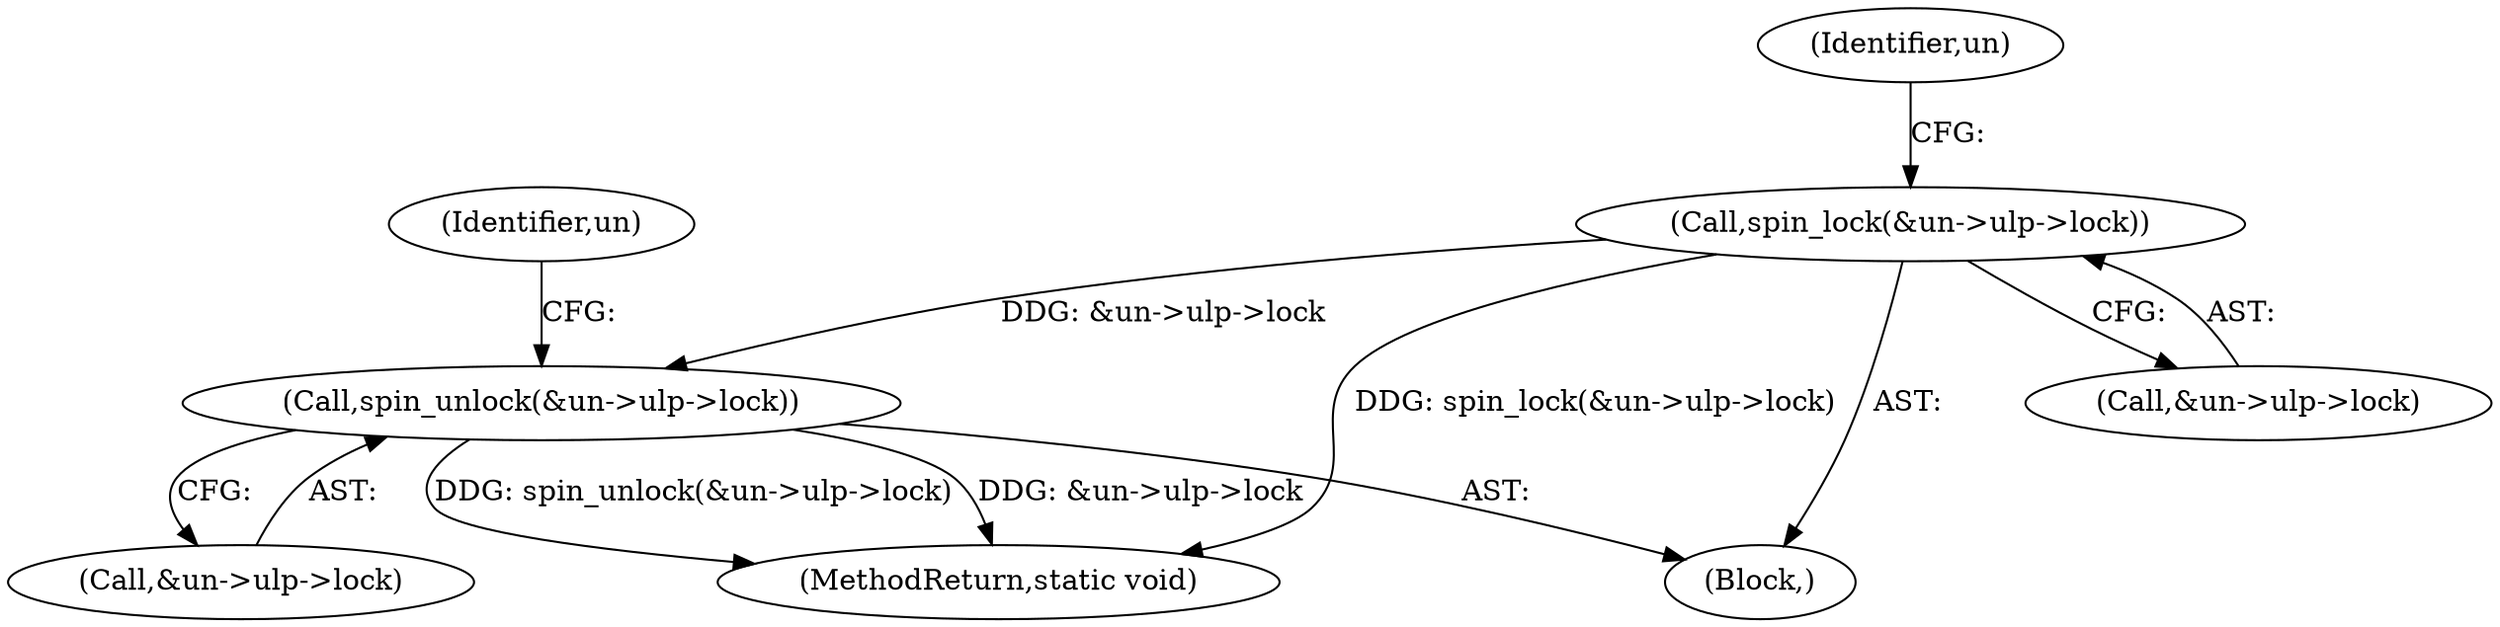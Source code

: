 digraph "0_linux_6062a8dc0517bce23e3c2f7d2fea5e22411269a3_3@pointer" {
"1000126" [label="(Call,spin_lock(&un->ulp->lock))"];
"1000144" [label="(Call,spin_unlock(&un->ulp->lock))"];
"1000135" [label="(Identifier,un)"];
"1000126" [label="(Call,spin_lock(&un->ulp->lock))"];
"1000145" [label="(Call,&un->ulp->lock)"];
"1000216" [label="(MethodReturn,static void)"];
"1000152" [label="(Identifier,un)"];
"1000120" [label="(Block,)"];
"1000144" [label="(Call,spin_unlock(&un->ulp->lock))"];
"1000127" [label="(Call,&un->ulp->lock)"];
"1000126" -> "1000120"  [label="AST: "];
"1000126" -> "1000127"  [label="CFG: "];
"1000127" -> "1000126"  [label="AST: "];
"1000135" -> "1000126"  [label="CFG: "];
"1000126" -> "1000216"  [label="DDG: spin_lock(&un->ulp->lock)"];
"1000126" -> "1000144"  [label="DDG: &un->ulp->lock"];
"1000144" -> "1000120"  [label="AST: "];
"1000144" -> "1000145"  [label="CFG: "];
"1000145" -> "1000144"  [label="AST: "];
"1000152" -> "1000144"  [label="CFG: "];
"1000144" -> "1000216"  [label="DDG: spin_unlock(&un->ulp->lock)"];
"1000144" -> "1000216"  [label="DDG: &un->ulp->lock"];
}
